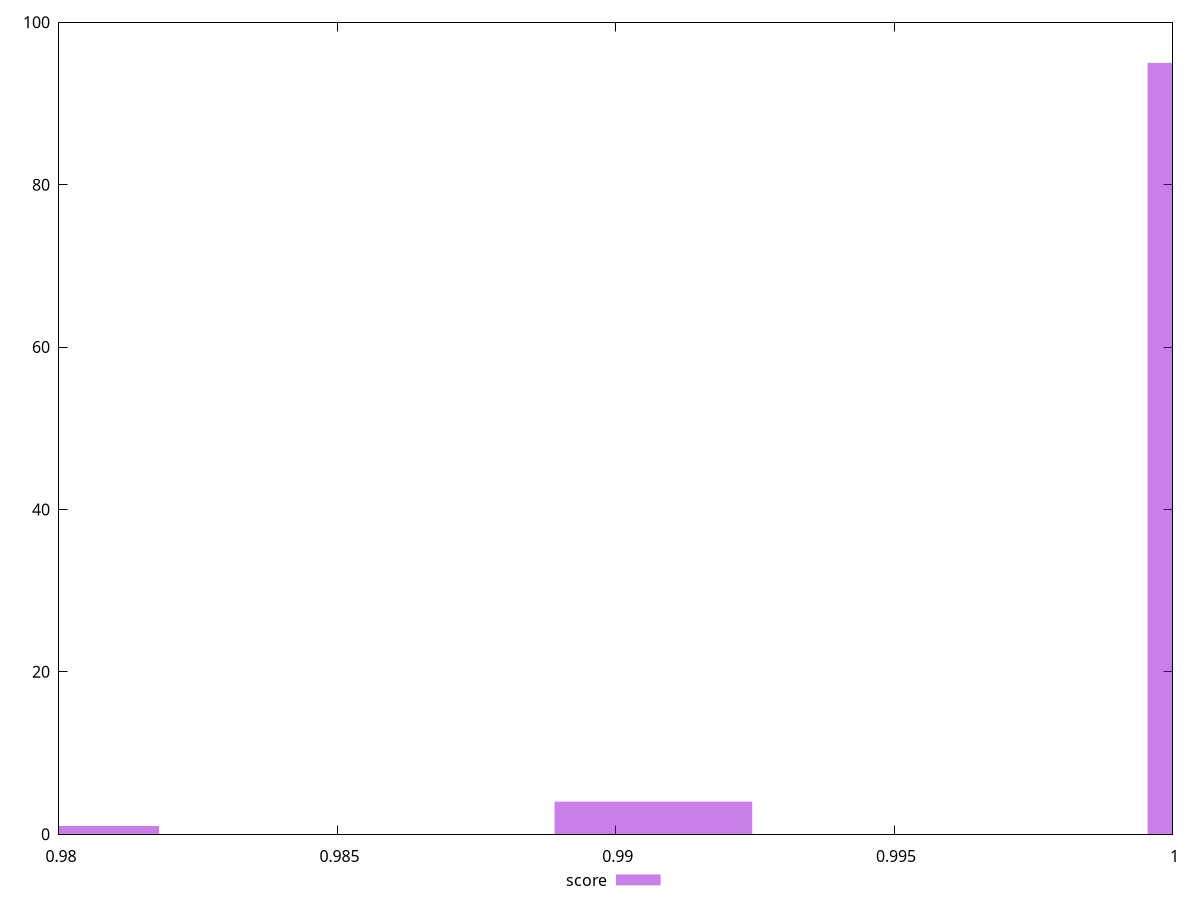 reset

$score <<EOF
0.9800235259415196 1
0.9906759555713188 4
1.0013283852011179 95
EOF

set key outside below
set boxwidth 0.003550809876599709
set xrange [0.98:1]
set yrange [0:100]
set trange [0:100]
set style fill transparent solid 0.5 noborder
set terminal svg size 640, 490 enhanced background rgb 'white'
set output "report_00026_2021-02-22T21:38:55.199Z/speed-index/samples/pages+cached+noadtech/score/histogram.svg"

plot $score title "score" with boxes

reset
